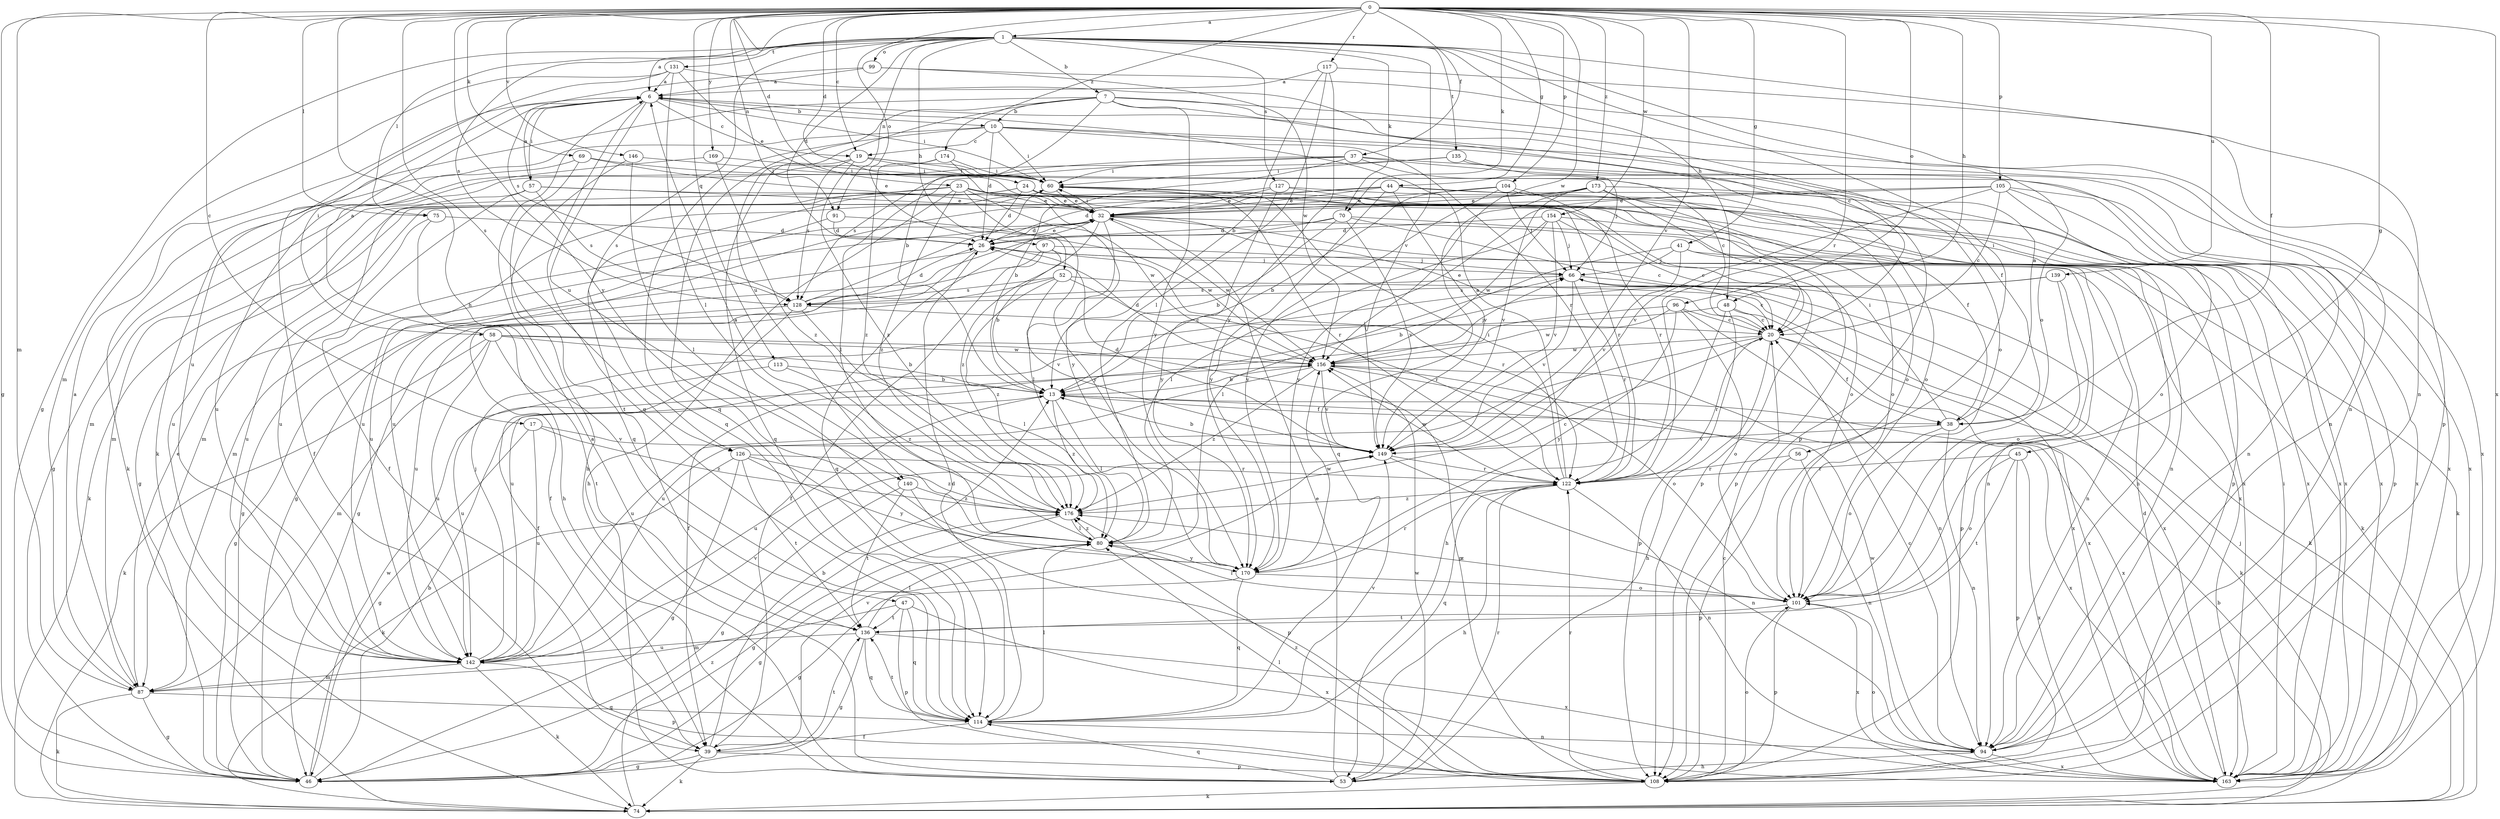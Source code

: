 strict digraph  {
0;
1;
6;
7;
10;
13;
17;
19;
20;
23;
24;
26;
32;
37;
38;
39;
41;
44;
45;
46;
47;
48;
52;
53;
56;
57;
58;
60;
66;
69;
70;
74;
75;
80;
87;
91;
94;
96;
97;
99;
101;
104;
105;
108;
113;
114;
117;
122;
126;
127;
128;
131;
135;
136;
139;
140;
142;
146;
149;
154;
156;
163;
169;
170;
173;
174;
176;
0 -> 1  [label=a];
0 -> 17  [label=c];
0 -> 19  [label=c];
0 -> 23  [label=d];
0 -> 24  [label=d];
0 -> 37  [label=f];
0 -> 38  [label=f];
0 -> 41  [label=g];
0 -> 44  [label=g];
0 -> 45  [label=g];
0 -> 46  [label=g];
0 -> 47  [label=h];
0 -> 48  [label=h];
0 -> 69  [label=k];
0 -> 70  [label=k];
0 -> 75  [label=l];
0 -> 87  [label=m];
0 -> 91  [label=n];
0 -> 96  [label=o];
0 -> 97  [label=o];
0 -> 104  [label=p];
0 -> 105  [label=p];
0 -> 113  [label=q];
0 -> 117  [label=r];
0 -> 122  [label=r];
0 -> 126  [label=s];
0 -> 139  [label=u];
0 -> 146  [label=v];
0 -> 149  [label=v];
0 -> 154  [label=w];
0 -> 156  [label=w];
0 -> 163  [label=x];
0 -> 169  [label=y];
0 -> 170  [label=y];
0 -> 173  [label=z];
0 -> 174  [label=z];
1 -> 6  [label=a];
1 -> 7  [label=b];
1 -> 26  [label=d];
1 -> 46  [label=g];
1 -> 48  [label=h];
1 -> 52  [label=h];
1 -> 56  [label=i];
1 -> 70  [label=k];
1 -> 75  [label=l];
1 -> 91  [label=n];
1 -> 94  [label=n];
1 -> 99  [label=o];
1 -> 101  [label=o];
1 -> 126  [label=s];
1 -> 127  [label=s];
1 -> 128  [label=s];
1 -> 131  [label=t];
1 -> 135  [label=t];
1 -> 149  [label=v];
6 -> 10  [label=b];
6 -> 19  [label=c];
6 -> 57  [label=i];
6 -> 58  [label=i];
6 -> 60  [label=i];
6 -> 114  [label=q];
6 -> 140  [label=u];
7 -> 10  [label=b];
7 -> 13  [label=b];
7 -> 74  [label=k];
7 -> 94  [label=n];
7 -> 101  [label=o];
7 -> 108  [label=p];
7 -> 114  [label=q];
7 -> 140  [label=u];
7 -> 170  [label=y];
10 -> 19  [label=c];
10 -> 26  [label=d];
10 -> 38  [label=f];
10 -> 60  [label=i];
10 -> 74  [label=k];
10 -> 114  [label=q];
10 -> 122  [label=r];
10 -> 163  [label=x];
13 -> 38  [label=f];
13 -> 80  [label=l];
13 -> 142  [label=u];
13 -> 163  [label=x];
13 -> 176  [label=z];
17 -> 46  [label=g];
17 -> 142  [label=u];
17 -> 149  [label=v];
17 -> 176  [label=z];
19 -> 60  [label=i];
19 -> 101  [label=o];
19 -> 114  [label=q];
19 -> 128  [label=s];
19 -> 163  [label=x];
19 -> 176  [label=z];
20 -> 32  [label=e];
20 -> 38  [label=f];
20 -> 53  [label=h];
20 -> 74  [label=k];
20 -> 122  [label=r];
20 -> 142  [label=u];
20 -> 156  [label=w];
23 -> 32  [label=e];
23 -> 53  [label=h];
23 -> 87  [label=m];
23 -> 108  [label=p];
23 -> 142  [label=u];
23 -> 156  [label=w];
23 -> 163  [label=x];
23 -> 170  [label=y];
23 -> 176  [label=z];
24 -> 26  [label=d];
24 -> 32  [label=e];
24 -> 38  [label=f];
24 -> 46  [label=g];
24 -> 122  [label=r];
24 -> 136  [label=t];
24 -> 163  [label=x];
26 -> 32  [label=e];
26 -> 39  [label=f];
26 -> 46  [label=g];
26 -> 66  [label=j];
32 -> 26  [label=d];
32 -> 60  [label=i];
32 -> 80  [label=l];
32 -> 87  [label=m];
32 -> 94  [label=n];
32 -> 114  [label=q];
32 -> 156  [label=w];
32 -> 163  [label=x];
32 -> 176  [label=z];
37 -> 13  [label=b];
37 -> 20  [label=c];
37 -> 60  [label=i];
37 -> 80  [label=l];
37 -> 94  [label=n];
37 -> 128  [label=s];
37 -> 163  [label=x];
38 -> 6  [label=a];
38 -> 60  [label=i];
38 -> 94  [label=n];
38 -> 101  [label=o];
38 -> 149  [label=v];
39 -> 13  [label=b];
39 -> 46  [label=g];
39 -> 74  [label=k];
39 -> 108  [label=p];
39 -> 136  [label=t];
39 -> 149  [label=v];
41 -> 66  [label=j];
41 -> 74  [label=k];
41 -> 80  [label=l];
41 -> 94  [label=n];
41 -> 149  [label=v];
44 -> 32  [label=e];
44 -> 87  [label=m];
44 -> 108  [label=p];
44 -> 142  [label=u];
44 -> 149  [label=v];
44 -> 163  [label=x];
44 -> 170  [label=y];
45 -> 101  [label=o];
45 -> 108  [label=p];
45 -> 122  [label=r];
45 -> 136  [label=t];
45 -> 163  [label=x];
46 -> 13  [label=b];
46 -> 156  [label=w];
47 -> 87  [label=m];
47 -> 108  [label=p];
47 -> 114  [label=q];
47 -> 136  [label=t];
47 -> 163  [label=x];
48 -> 20  [label=c];
48 -> 53  [label=h];
48 -> 108  [label=p];
48 -> 142  [label=u];
48 -> 163  [label=x];
52 -> 122  [label=r];
52 -> 128  [label=s];
52 -> 142  [label=u];
52 -> 149  [label=v];
52 -> 163  [label=x];
52 -> 176  [label=z];
53 -> 6  [label=a];
53 -> 32  [label=e];
53 -> 114  [label=q];
53 -> 122  [label=r];
53 -> 156  [label=w];
56 -> 94  [label=n];
56 -> 108  [label=p];
56 -> 122  [label=r];
57 -> 6  [label=a];
57 -> 32  [label=e];
57 -> 39  [label=f];
57 -> 101  [label=o];
57 -> 128  [label=s];
57 -> 142  [label=u];
58 -> 6  [label=a];
58 -> 13  [label=b];
58 -> 74  [label=k];
58 -> 87  [label=m];
58 -> 108  [label=p];
58 -> 136  [label=t];
58 -> 142  [label=u];
58 -> 156  [label=w];
60 -> 32  [label=e];
60 -> 74  [label=k];
60 -> 122  [label=r];
66 -> 20  [label=c];
66 -> 74  [label=k];
66 -> 122  [label=r];
66 -> 128  [label=s];
66 -> 149  [label=v];
66 -> 163  [label=x];
69 -> 32  [label=e];
69 -> 39  [label=f];
69 -> 60  [label=i];
69 -> 114  [label=q];
70 -> 13  [label=b];
70 -> 20  [label=c];
70 -> 26  [label=d];
70 -> 46  [label=g];
70 -> 74  [label=k];
70 -> 149  [label=v];
74 -> 13  [label=b];
74 -> 66  [label=j];
74 -> 176  [label=z];
75 -> 26  [label=d];
75 -> 53  [label=h];
75 -> 142  [label=u];
80 -> 6  [label=a];
80 -> 46  [label=g];
80 -> 170  [label=y];
80 -> 176  [label=z];
87 -> 6  [label=a];
87 -> 32  [label=e];
87 -> 46  [label=g];
87 -> 74  [label=k];
87 -> 114  [label=q];
91 -> 26  [label=d];
91 -> 142  [label=u];
91 -> 156  [label=w];
94 -> 20  [label=c];
94 -> 53  [label=h];
94 -> 156  [label=w];
94 -> 163  [label=x];
96 -> 20  [label=c];
96 -> 39  [label=f];
96 -> 94  [label=n];
96 -> 101  [label=o];
96 -> 156  [label=w];
96 -> 170  [label=y];
97 -> 13  [label=b];
97 -> 39  [label=f];
97 -> 46  [label=g];
97 -> 66  [label=j];
97 -> 122  [label=r];
99 -> 6  [label=a];
99 -> 94  [label=n];
99 -> 128  [label=s];
99 -> 156  [label=w];
101 -> 80  [label=l];
101 -> 108  [label=p];
101 -> 136  [label=t];
101 -> 163  [label=x];
101 -> 176  [label=z];
104 -> 13  [label=b];
104 -> 32  [label=e];
104 -> 66  [label=j];
104 -> 94  [label=n];
104 -> 122  [label=r];
104 -> 170  [label=y];
105 -> 20  [label=c];
105 -> 32  [label=e];
105 -> 101  [label=o];
105 -> 108  [label=p];
105 -> 149  [label=v];
105 -> 163  [label=x];
105 -> 170  [label=y];
108 -> 20  [label=c];
108 -> 74  [label=k];
108 -> 80  [label=l];
108 -> 101  [label=o];
108 -> 122  [label=r];
108 -> 176  [label=z];
113 -> 13  [label=b];
113 -> 142  [label=u];
113 -> 176  [label=z];
114 -> 26  [label=d];
114 -> 39  [label=f];
114 -> 80  [label=l];
114 -> 94  [label=n];
114 -> 136  [label=t];
114 -> 149  [label=v];
117 -> 6  [label=a];
117 -> 13  [label=b];
117 -> 80  [label=l];
117 -> 108  [label=p];
117 -> 170  [label=y];
122 -> 6  [label=a];
122 -> 53  [label=h];
122 -> 60  [label=i];
122 -> 94  [label=n];
122 -> 114  [label=q];
122 -> 156  [label=w];
122 -> 176  [label=z];
126 -> 46  [label=g];
126 -> 74  [label=k];
126 -> 122  [label=r];
126 -> 136  [label=t];
126 -> 170  [label=y];
126 -> 176  [label=z];
127 -> 26  [label=d];
127 -> 32  [label=e];
127 -> 108  [label=p];
127 -> 163  [label=x];
127 -> 170  [label=y];
128 -> 20  [label=c];
128 -> 26  [label=d];
128 -> 39  [label=f];
128 -> 46  [label=g];
128 -> 60  [label=i];
128 -> 80  [label=l];
131 -> 6  [label=a];
131 -> 20  [label=c];
131 -> 32  [label=e];
131 -> 80  [label=l];
131 -> 87  [label=m];
131 -> 142  [label=u];
135 -> 60  [label=i];
135 -> 66  [label=j];
135 -> 87  [label=m];
135 -> 101  [label=o];
136 -> 46  [label=g];
136 -> 80  [label=l];
136 -> 114  [label=q];
136 -> 142  [label=u];
136 -> 163  [label=x];
139 -> 13  [label=b];
139 -> 101  [label=o];
139 -> 108  [label=p];
139 -> 128  [label=s];
140 -> 46  [label=g];
140 -> 108  [label=p];
140 -> 136  [label=t];
140 -> 176  [label=z];
142 -> 66  [label=j];
142 -> 74  [label=k];
142 -> 87  [label=m];
142 -> 108  [label=p];
142 -> 149  [label=v];
146 -> 53  [label=h];
146 -> 60  [label=i];
146 -> 80  [label=l];
149 -> 13  [label=b];
149 -> 26  [label=d];
149 -> 94  [label=n];
149 -> 122  [label=r];
154 -> 20  [label=c];
154 -> 26  [label=d];
154 -> 66  [label=j];
154 -> 80  [label=l];
154 -> 94  [label=n];
154 -> 149  [label=v];
154 -> 156  [label=w];
156 -> 13  [label=b];
156 -> 26  [label=d];
156 -> 66  [label=j];
156 -> 101  [label=o];
156 -> 142  [label=u];
156 -> 149  [label=v];
156 -> 163  [label=x];
156 -> 176  [label=z];
163 -> 26  [label=d];
163 -> 60  [label=i];
163 -> 101  [label=o];
169 -> 60  [label=i];
169 -> 142  [label=u];
169 -> 176  [label=z];
170 -> 46  [label=g];
170 -> 101  [label=o];
170 -> 114  [label=q];
170 -> 122  [label=r];
170 -> 156  [label=w];
173 -> 20  [label=c];
173 -> 32  [label=e];
173 -> 101  [label=o];
173 -> 114  [label=q];
173 -> 142  [label=u];
173 -> 149  [label=v];
173 -> 163  [label=x];
174 -> 46  [label=g];
174 -> 60  [label=i];
174 -> 170  [label=y];
174 -> 176  [label=z];
176 -> 20  [label=c];
176 -> 46  [label=g];
176 -> 80  [label=l];
}
